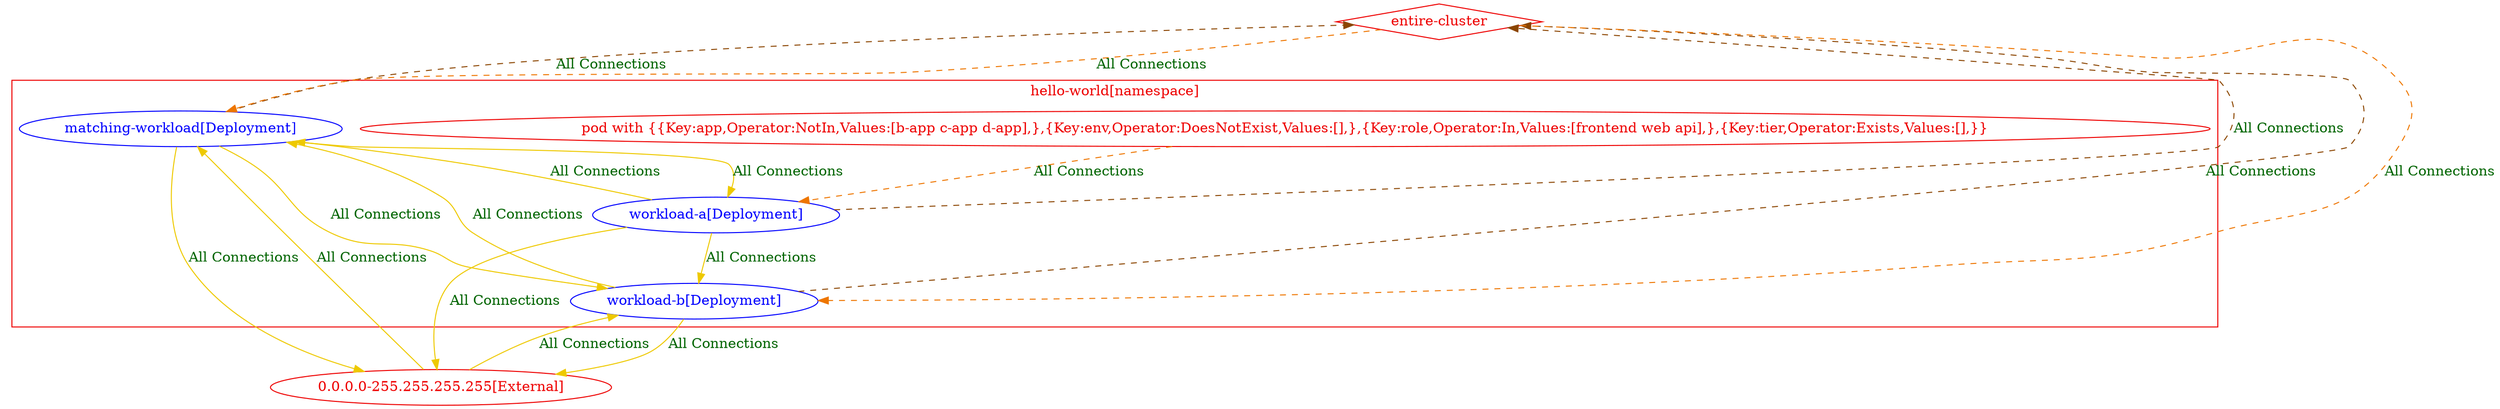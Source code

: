 digraph {
	subgraph "cluster_hello_world[namespace]" {
		color="black"
		fontcolor="black"
		"hello-world/matching-workload[Deployment]" [label="matching-workload[Deployment]" color="blue" fontcolor="blue"]
		"hello-world/workload-a[Deployment]" [label="workload-a[Deployment]" color="blue" fontcolor="blue"]
		"hello-world/workload-b[Deployment]" [label="workload-b[Deployment]" color="blue" fontcolor="blue"]
		label="hello-world[namespace]"
	}
	subgraph "cluster_hello_world[namespace]" {
		color="red2"
		fontcolor="red2"
		"pod with {{Key:app,Operator:NotIn,Values:[b-app c-app d-app],},{Key:env,Operator:DoesNotExist,Values:[],},{Key:role,Operator:In,Values:[frontend web api],},{Key:tier,Operator:Exists,Values:[],}}_in_hello-world" [label="pod with {{Key:app,Operator:NotIn,Values:[b-app c-app d-app],},{Key:env,Operator:DoesNotExist,Values:[],},{Key:role,Operator:In,Values:[frontend web api],},{Key:tier,Operator:Exists,Values:[],}}" color="red2" fontcolor="red2"]
		label="hello-world[namespace]"
	}
	"0.0.0.0-255.255.255.255[External]" [label="0.0.0.0-255.255.255.255[External]" color="red2" fontcolor="red2"]
	"entire-cluster" [label="entire-cluster" color="red2" fontcolor="red2" shape=diamond]
	"0.0.0.0-255.255.255.255[External]" -> "hello-world/matching-workload[Deployment]" [label="All Connections" color="gold2" fontcolor="darkgreen" weight=0.5]
	"0.0.0.0-255.255.255.255[External]" -> "hello-world/workload-b[Deployment]" [label="All Connections" color="gold2" fontcolor="darkgreen" weight=0.5]
	"entire-cluster" -> "hello-world/matching-workload[Deployment]" [label="All Connections" color="darkorange2" fontcolor="darkgreen" weight=1 style=dashed]
	"entire-cluster" -> "hello-world/workload-b[Deployment]" [label="All Connections" color="darkorange2" fontcolor="darkgreen" weight=1 style=dashed]
	"hello-world/matching-workload[Deployment]" -> "0.0.0.0-255.255.255.255[External]" [label="All Connections" color="gold2" fontcolor="darkgreen" weight=1]
	"hello-world/matching-workload[Deployment]" -> "entire-cluster" [label="All Connections" color="darkorange4" fontcolor="darkgreen" weight=0.5 style=dashed]
	"hello-world/matching-workload[Deployment]" -> "hello-world/workload-a[Deployment]" [label="All Connections" color="gold2" fontcolor="darkgreen" weight=0.5]
	"hello-world/matching-workload[Deployment]" -> "hello-world/workload-b[Deployment]" [label="All Connections" color="gold2" fontcolor="darkgreen" weight=0.5]
	"hello-world/workload-a[Deployment]" -> "0.0.0.0-255.255.255.255[External]" [label="All Connections" color="gold2" fontcolor="darkgreen" weight=1]
	"hello-world/workload-a[Deployment]" -> "entire-cluster" [label="All Connections" color="darkorange4" fontcolor="darkgreen" weight=0.5 style=dashed]
	"hello-world/workload-a[Deployment]" -> "hello-world/matching-workload[Deployment]" [label="All Connections" color="gold2" fontcolor="darkgreen" weight=1]
	"hello-world/workload-a[Deployment]" -> "hello-world/workload-b[Deployment]" [label="All Connections" color="gold2" fontcolor="darkgreen" weight=0.5]
	"hello-world/workload-b[Deployment]" -> "0.0.0.0-255.255.255.255[External]" [label="All Connections" color="gold2" fontcolor="darkgreen" weight=1]
	"hello-world/workload-b[Deployment]" -> "entire-cluster" [label="All Connections" color="darkorange4" fontcolor="darkgreen" weight=0.5 style=dashed]
	"hello-world/workload-b[Deployment]" -> "hello-world/matching-workload[Deployment]" [label="All Connections" color="gold2" fontcolor="darkgreen" weight=1]
	"pod with {{Key:app,Operator:NotIn,Values:[b-app c-app d-app],},{Key:env,Operator:DoesNotExist,Values:[],},{Key:role,Operator:In,Values:[frontend web api],},{Key:tier,Operator:Exists,Values:[],}}_in_hello-world" -> "hello-world/workload-a[Deployment]" [label="All Connections" color="darkorange2" fontcolor="darkgreen" weight=1 style=dashed]
}